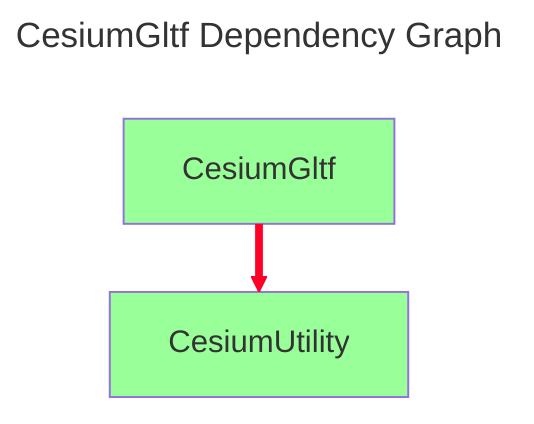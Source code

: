 ---
config:
  layout: elk
title: CesiumGltf Dependency Graph
---
graph TD
  classDef dependencyNode fill:#fff,stroke:#ccc,color:#666
  classDef libraryNode fill:#9f9
  CesiumGltf[CesiumGltf] --> CesiumUtility[CesiumUtility]
  class CesiumUtility,CesiumGltf libraryNode
  linkStyle 0 stroke:#ff0029,stroke-width:4px